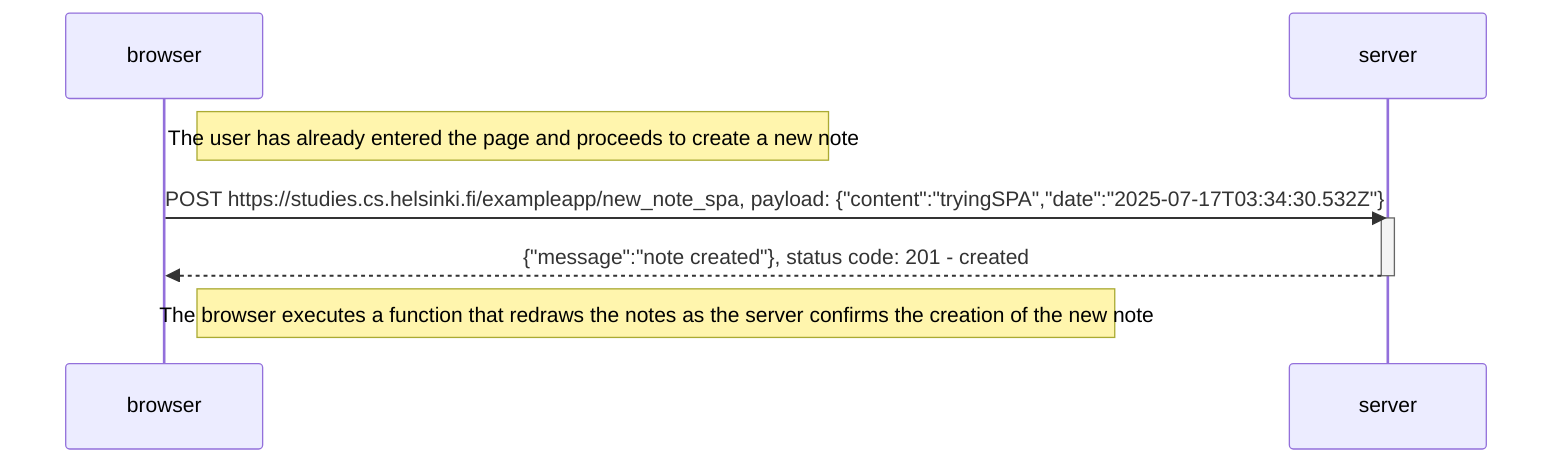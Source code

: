 sequenceDiagram
    participant browser
    participant server

    Note right of browser: The user has already entered the page and proceeds to create a new note

    browser->>server: POST https://studies.cs.helsinki.fi/exampleapp/new_note_spa, payload: {"content":"tryingSPA","date":"2025-07-17T03:34:30.532Z"}
    activate server
    server-->>browser: {"message":"note created"}, status code: 201 - created
    deactivate server

    Note right of browser: The browser executes a function that redraws the notes as the server confirms the creation of the new note